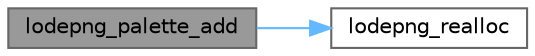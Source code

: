 digraph "lodepng_palette_add"
{
 // LATEX_PDF_SIZE
  bgcolor="transparent";
  edge [fontname=Helvetica,fontsize=10,labelfontname=Helvetica,labelfontsize=10];
  node [fontname=Helvetica,fontsize=10,shape=box,height=0.2,width=0.4];
  rankdir="LR";
  Node1 [id="Node000001",label="lodepng_palette_add",height=0.2,width=0.4,color="gray40", fillcolor="grey60", style="filled", fontcolor="black",tooltip=" "];
  Node1 -> Node2 [id="edge2_Node000001_Node000002",color="steelblue1",style="solid",tooltip=" "];
  Node2 [id="Node000002",label="lodepng_realloc",height=0.2,width=0.4,color="grey40", fillcolor="white", style="filled",URL="$lodepng_8cpp.html#ad7375c56c635fedd36932cf21b703162",tooltip=" "];
}
